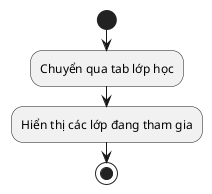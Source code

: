 @startuml LayDanhSachLopHoc
start
:Chuyển qua tab lớp học;
:Hiển thị các lớp đang tham gia;
stop
@enduml